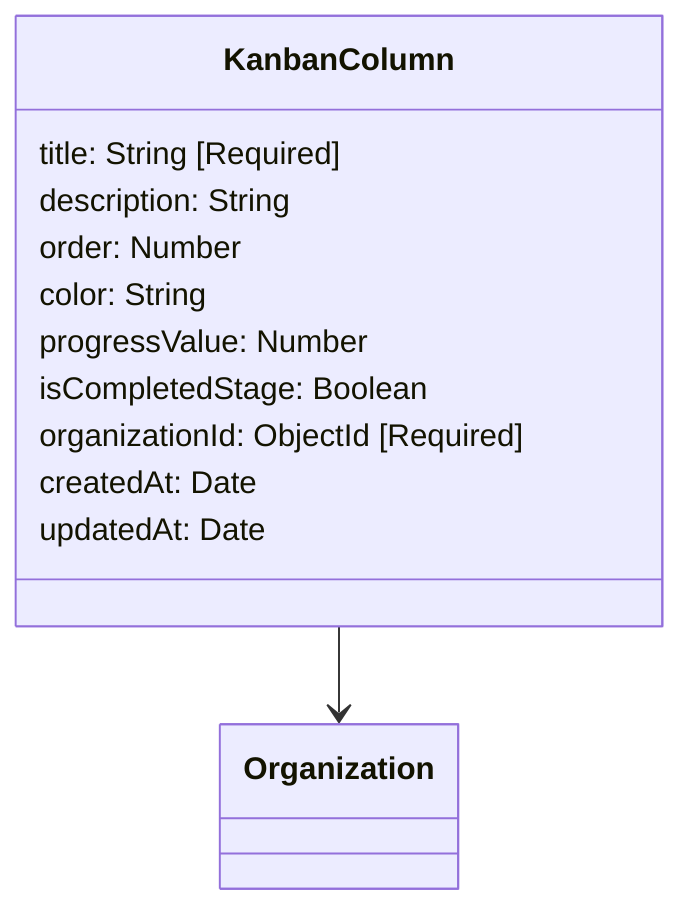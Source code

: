 classDiagram
  class KanbanColumn {
    title: String [Required]
    description: String
    order: Number
    color: String
    progressValue: Number
    isCompletedStage: Boolean
    organizationId: ObjectId [Required]
    createdAt: Date
    updatedAt: Date
  }

  KanbanColumn --> Organization